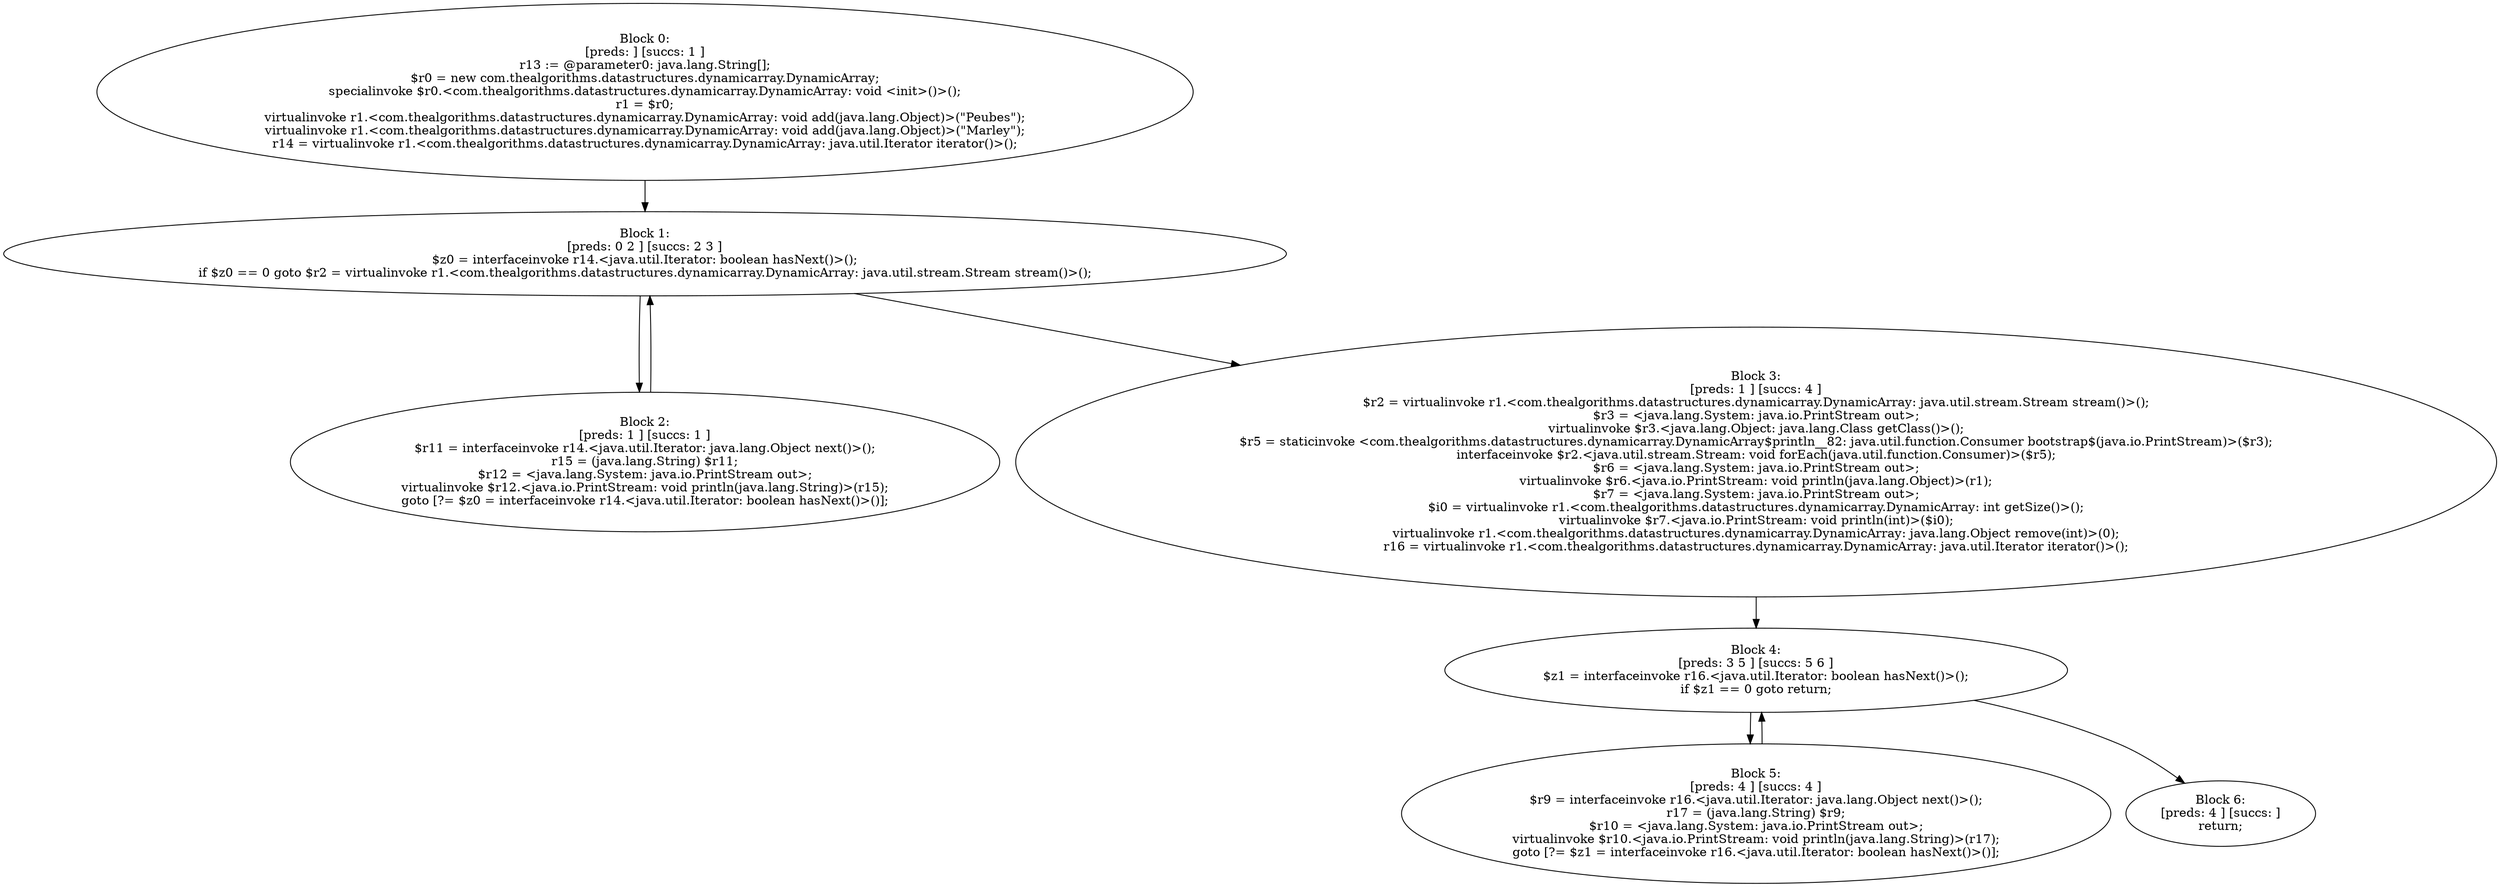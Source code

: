 digraph "unitGraph" {
    "Block 0:
[preds: ] [succs: 1 ]
r13 := @parameter0: java.lang.String[];
$r0 = new com.thealgorithms.datastructures.dynamicarray.DynamicArray;
specialinvoke $r0.<com.thealgorithms.datastructures.dynamicarray.DynamicArray: void <init>()>();
r1 = $r0;
virtualinvoke r1.<com.thealgorithms.datastructures.dynamicarray.DynamicArray: void add(java.lang.Object)>(\"Peubes\");
virtualinvoke r1.<com.thealgorithms.datastructures.dynamicarray.DynamicArray: void add(java.lang.Object)>(\"Marley\");
r14 = virtualinvoke r1.<com.thealgorithms.datastructures.dynamicarray.DynamicArray: java.util.Iterator iterator()>();
"
    "Block 1:
[preds: 0 2 ] [succs: 2 3 ]
$z0 = interfaceinvoke r14.<java.util.Iterator: boolean hasNext()>();
if $z0 == 0 goto $r2 = virtualinvoke r1.<com.thealgorithms.datastructures.dynamicarray.DynamicArray: java.util.stream.Stream stream()>();
"
    "Block 2:
[preds: 1 ] [succs: 1 ]
$r11 = interfaceinvoke r14.<java.util.Iterator: java.lang.Object next()>();
r15 = (java.lang.String) $r11;
$r12 = <java.lang.System: java.io.PrintStream out>;
virtualinvoke $r12.<java.io.PrintStream: void println(java.lang.String)>(r15);
goto [?= $z0 = interfaceinvoke r14.<java.util.Iterator: boolean hasNext()>()];
"
    "Block 3:
[preds: 1 ] [succs: 4 ]
$r2 = virtualinvoke r1.<com.thealgorithms.datastructures.dynamicarray.DynamicArray: java.util.stream.Stream stream()>();
$r3 = <java.lang.System: java.io.PrintStream out>;
virtualinvoke $r3.<java.lang.Object: java.lang.Class getClass()>();
$r5 = staticinvoke <com.thealgorithms.datastructures.dynamicarray.DynamicArray$println__82: java.util.function.Consumer bootstrap$(java.io.PrintStream)>($r3);
interfaceinvoke $r2.<java.util.stream.Stream: void forEach(java.util.function.Consumer)>($r5);
$r6 = <java.lang.System: java.io.PrintStream out>;
virtualinvoke $r6.<java.io.PrintStream: void println(java.lang.Object)>(r1);
$r7 = <java.lang.System: java.io.PrintStream out>;
$i0 = virtualinvoke r1.<com.thealgorithms.datastructures.dynamicarray.DynamicArray: int getSize()>();
virtualinvoke $r7.<java.io.PrintStream: void println(int)>($i0);
virtualinvoke r1.<com.thealgorithms.datastructures.dynamicarray.DynamicArray: java.lang.Object remove(int)>(0);
r16 = virtualinvoke r1.<com.thealgorithms.datastructures.dynamicarray.DynamicArray: java.util.Iterator iterator()>();
"
    "Block 4:
[preds: 3 5 ] [succs: 5 6 ]
$z1 = interfaceinvoke r16.<java.util.Iterator: boolean hasNext()>();
if $z1 == 0 goto return;
"
    "Block 5:
[preds: 4 ] [succs: 4 ]
$r9 = interfaceinvoke r16.<java.util.Iterator: java.lang.Object next()>();
r17 = (java.lang.String) $r9;
$r10 = <java.lang.System: java.io.PrintStream out>;
virtualinvoke $r10.<java.io.PrintStream: void println(java.lang.String)>(r17);
goto [?= $z1 = interfaceinvoke r16.<java.util.Iterator: boolean hasNext()>()];
"
    "Block 6:
[preds: 4 ] [succs: ]
return;
"
    "Block 0:
[preds: ] [succs: 1 ]
r13 := @parameter0: java.lang.String[];
$r0 = new com.thealgorithms.datastructures.dynamicarray.DynamicArray;
specialinvoke $r0.<com.thealgorithms.datastructures.dynamicarray.DynamicArray: void <init>()>();
r1 = $r0;
virtualinvoke r1.<com.thealgorithms.datastructures.dynamicarray.DynamicArray: void add(java.lang.Object)>(\"Peubes\");
virtualinvoke r1.<com.thealgorithms.datastructures.dynamicarray.DynamicArray: void add(java.lang.Object)>(\"Marley\");
r14 = virtualinvoke r1.<com.thealgorithms.datastructures.dynamicarray.DynamicArray: java.util.Iterator iterator()>();
"->"Block 1:
[preds: 0 2 ] [succs: 2 3 ]
$z0 = interfaceinvoke r14.<java.util.Iterator: boolean hasNext()>();
if $z0 == 0 goto $r2 = virtualinvoke r1.<com.thealgorithms.datastructures.dynamicarray.DynamicArray: java.util.stream.Stream stream()>();
";
    "Block 1:
[preds: 0 2 ] [succs: 2 3 ]
$z0 = interfaceinvoke r14.<java.util.Iterator: boolean hasNext()>();
if $z0 == 0 goto $r2 = virtualinvoke r1.<com.thealgorithms.datastructures.dynamicarray.DynamicArray: java.util.stream.Stream stream()>();
"->"Block 2:
[preds: 1 ] [succs: 1 ]
$r11 = interfaceinvoke r14.<java.util.Iterator: java.lang.Object next()>();
r15 = (java.lang.String) $r11;
$r12 = <java.lang.System: java.io.PrintStream out>;
virtualinvoke $r12.<java.io.PrintStream: void println(java.lang.String)>(r15);
goto [?= $z0 = interfaceinvoke r14.<java.util.Iterator: boolean hasNext()>()];
";
    "Block 1:
[preds: 0 2 ] [succs: 2 3 ]
$z0 = interfaceinvoke r14.<java.util.Iterator: boolean hasNext()>();
if $z0 == 0 goto $r2 = virtualinvoke r1.<com.thealgorithms.datastructures.dynamicarray.DynamicArray: java.util.stream.Stream stream()>();
"->"Block 3:
[preds: 1 ] [succs: 4 ]
$r2 = virtualinvoke r1.<com.thealgorithms.datastructures.dynamicarray.DynamicArray: java.util.stream.Stream stream()>();
$r3 = <java.lang.System: java.io.PrintStream out>;
virtualinvoke $r3.<java.lang.Object: java.lang.Class getClass()>();
$r5 = staticinvoke <com.thealgorithms.datastructures.dynamicarray.DynamicArray$println__82: java.util.function.Consumer bootstrap$(java.io.PrintStream)>($r3);
interfaceinvoke $r2.<java.util.stream.Stream: void forEach(java.util.function.Consumer)>($r5);
$r6 = <java.lang.System: java.io.PrintStream out>;
virtualinvoke $r6.<java.io.PrintStream: void println(java.lang.Object)>(r1);
$r7 = <java.lang.System: java.io.PrintStream out>;
$i0 = virtualinvoke r1.<com.thealgorithms.datastructures.dynamicarray.DynamicArray: int getSize()>();
virtualinvoke $r7.<java.io.PrintStream: void println(int)>($i0);
virtualinvoke r1.<com.thealgorithms.datastructures.dynamicarray.DynamicArray: java.lang.Object remove(int)>(0);
r16 = virtualinvoke r1.<com.thealgorithms.datastructures.dynamicarray.DynamicArray: java.util.Iterator iterator()>();
";
    "Block 2:
[preds: 1 ] [succs: 1 ]
$r11 = interfaceinvoke r14.<java.util.Iterator: java.lang.Object next()>();
r15 = (java.lang.String) $r11;
$r12 = <java.lang.System: java.io.PrintStream out>;
virtualinvoke $r12.<java.io.PrintStream: void println(java.lang.String)>(r15);
goto [?= $z0 = interfaceinvoke r14.<java.util.Iterator: boolean hasNext()>()];
"->"Block 1:
[preds: 0 2 ] [succs: 2 3 ]
$z0 = interfaceinvoke r14.<java.util.Iterator: boolean hasNext()>();
if $z0 == 0 goto $r2 = virtualinvoke r1.<com.thealgorithms.datastructures.dynamicarray.DynamicArray: java.util.stream.Stream stream()>();
";
    "Block 3:
[preds: 1 ] [succs: 4 ]
$r2 = virtualinvoke r1.<com.thealgorithms.datastructures.dynamicarray.DynamicArray: java.util.stream.Stream stream()>();
$r3 = <java.lang.System: java.io.PrintStream out>;
virtualinvoke $r3.<java.lang.Object: java.lang.Class getClass()>();
$r5 = staticinvoke <com.thealgorithms.datastructures.dynamicarray.DynamicArray$println__82: java.util.function.Consumer bootstrap$(java.io.PrintStream)>($r3);
interfaceinvoke $r2.<java.util.stream.Stream: void forEach(java.util.function.Consumer)>($r5);
$r6 = <java.lang.System: java.io.PrintStream out>;
virtualinvoke $r6.<java.io.PrintStream: void println(java.lang.Object)>(r1);
$r7 = <java.lang.System: java.io.PrintStream out>;
$i0 = virtualinvoke r1.<com.thealgorithms.datastructures.dynamicarray.DynamicArray: int getSize()>();
virtualinvoke $r7.<java.io.PrintStream: void println(int)>($i0);
virtualinvoke r1.<com.thealgorithms.datastructures.dynamicarray.DynamicArray: java.lang.Object remove(int)>(0);
r16 = virtualinvoke r1.<com.thealgorithms.datastructures.dynamicarray.DynamicArray: java.util.Iterator iterator()>();
"->"Block 4:
[preds: 3 5 ] [succs: 5 6 ]
$z1 = interfaceinvoke r16.<java.util.Iterator: boolean hasNext()>();
if $z1 == 0 goto return;
";
    "Block 4:
[preds: 3 5 ] [succs: 5 6 ]
$z1 = interfaceinvoke r16.<java.util.Iterator: boolean hasNext()>();
if $z1 == 0 goto return;
"->"Block 5:
[preds: 4 ] [succs: 4 ]
$r9 = interfaceinvoke r16.<java.util.Iterator: java.lang.Object next()>();
r17 = (java.lang.String) $r9;
$r10 = <java.lang.System: java.io.PrintStream out>;
virtualinvoke $r10.<java.io.PrintStream: void println(java.lang.String)>(r17);
goto [?= $z1 = interfaceinvoke r16.<java.util.Iterator: boolean hasNext()>()];
";
    "Block 4:
[preds: 3 5 ] [succs: 5 6 ]
$z1 = interfaceinvoke r16.<java.util.Iterator: boolean hasNext()>();
if $z1 == 0 goto return;
"->"Block 6:
[preds: 4 ] [succs: ]
return;
";
    "Block 5:
[preds: 4 ] [succs: 4 ]
$r9 = interfaceinvoke r16.<java.util.Iterator: java.lang.Object next()>();
r17 = (java.lang.String) $r9;
$r10 = <java.lang.System: java.io.PrintStream out>;
virtualinvoke $r10.<java.io.PrintStream: void println(java.lang.String)>(r17);
goto [?= $z1 = interfaceinvoke r16.<java.util.Iterator: boolean hasNext()>()];
"->"Block 4:
[preds: 3 5 ] [succs: 5 6 ]
$z1 = interfaceinvoke r16.<java.util.Iterator: boolean hasNext()>();
if $z1 == 0 goto return;
";
}

